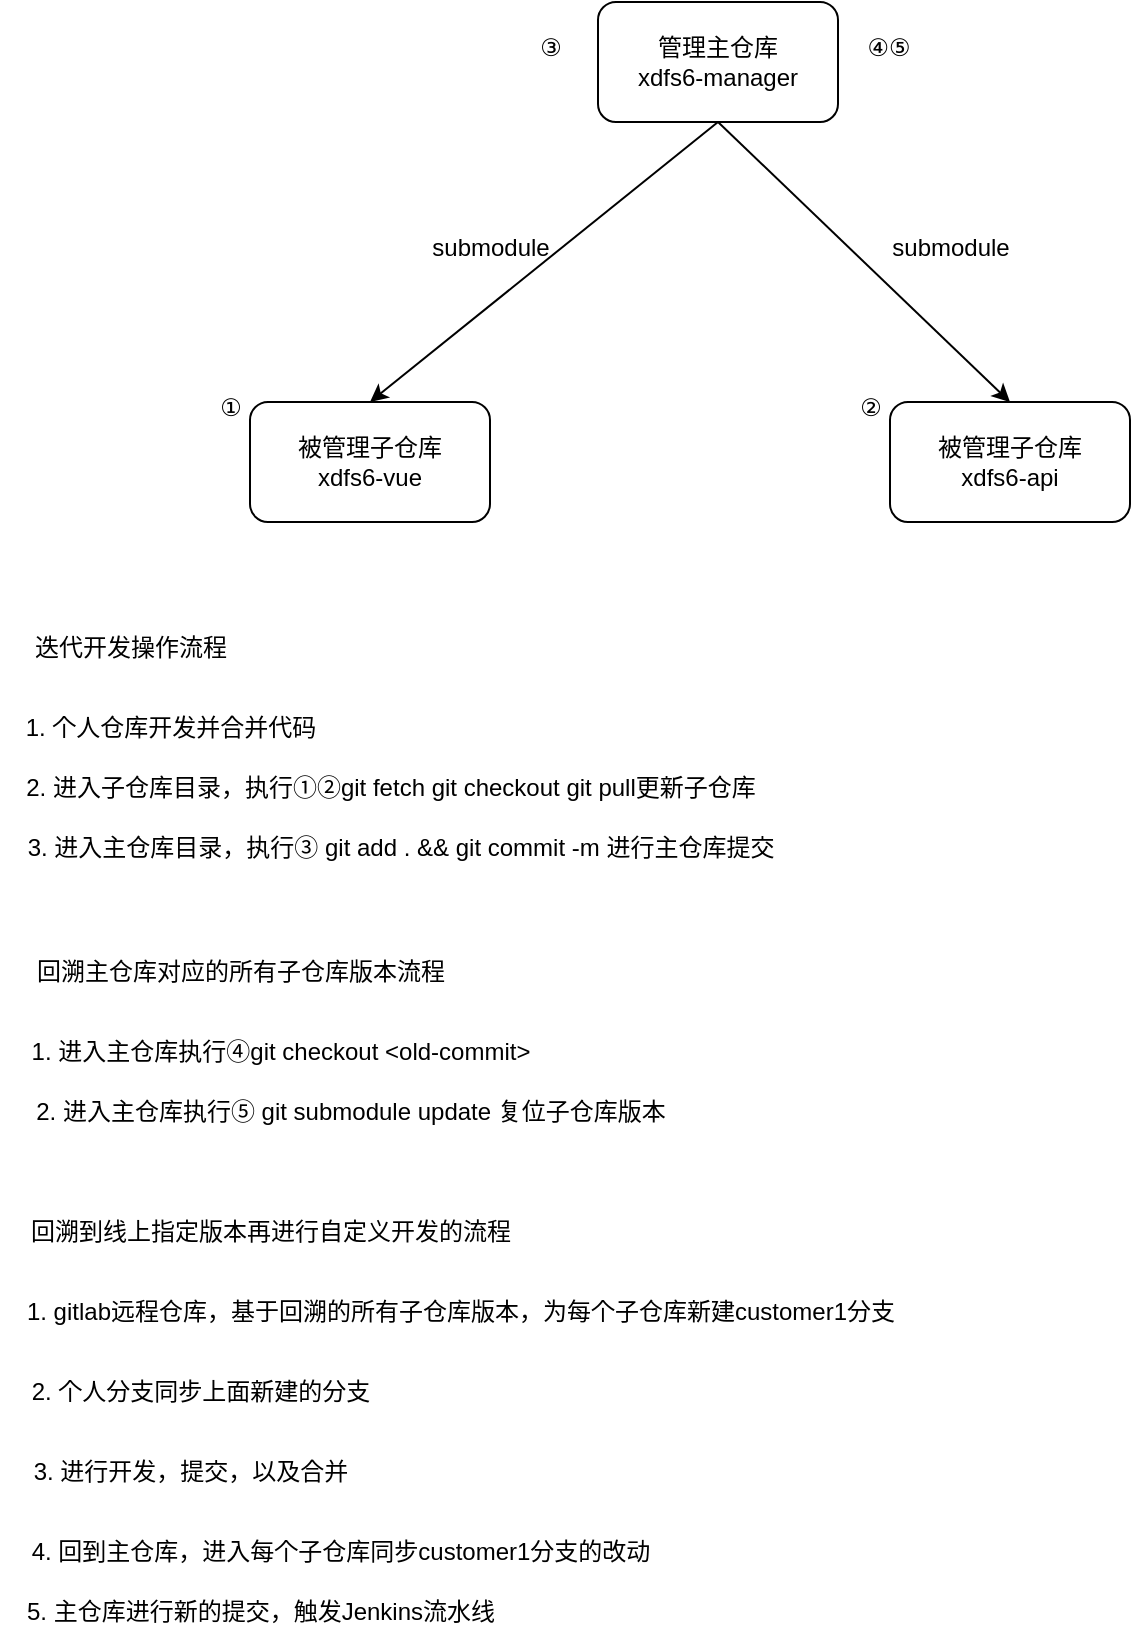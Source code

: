 <mxfile version="21.3.8" type="github">
  <diagram name="第 1 页" id="yf1SPjTQhvNKcc7fC7NG">
    <mxGraphModel dx="1942" dy="819" grid="1" gridSize="10" guides="1" tooltips="1" connect="1" arrows="1" fold="1" page="1" pageScale="1" pageWidth="827" pageHeight="1169" math="0" shadow="0">
      <root>
        <mxCell id="0" />
        <mxCell id="1" parent="0" />
        <mxCell id="3CjwRvomfNy1rH_0kNOI-1" value="管理主仓库&lt;br&gt;xdfs6-manager" style="rounded=1;whiteSpace=wrap;html=1;" vertex="1" parent="1">
          <mxGeometry x="294" y="180" width="120" height="60" as="geometry" />
        </mxCell>
        <mxCell id="3CjwRvomfNy1rH_0kNOI-2" value="被管理子仓库&lt;br&gt;xdfs6-vue" style="rounded=1;whiteSpace=wrap;html=1;" vertex="1" parent="1">
          <mxGeometry x="120" y="380" width="120" height="60" as="geometry" />
        </mxCell>
        <mxCell id="3CjwRvomfNy1rH_0kNOI-3" value="被管理子仓库&lt;br&gt;xdfs6-api" style="rounded=1;whiteSpace=wrap;html=1;" vertex="1" parent="1">
          <mxGeometry x="440" y="380" width="120" height="60" as="geometry" />
        </mxCell>
        <mxCell id="3CjwRvomfNy1rH_0kNOI-4" value="" style="endArrow=classic;html=1;rounded=0;exitX=0.5;exitY=1;exitDx=0;exitDy=0;entryX=0.5;entryY=0;entryDx=0;entryDy=0;" edge="1" parent="1" source="3CjwRvomfNy1rH_0kNOI-1" target="3CjwRvomfNy1rH_0kNOI-2">
          <mxGeometry width="50" height="50" relative="1" as="geometry">
            <mxPoint x="360" y="460" as="sourcePoint" />
            <mxPoint x="410" y="410" as="targetPoint" />
          </mxGeometry>
        </mxCell>
        <mxCell id="3CjwRvomfNy1rH_0kNOI-5" value="" style="endArrow=classic;html=1;rounded=0;exitX=0.5;exitY=1;exitDx=0;exitDy=0;entryX=0.5;entryY=0;entryDx=0;entryDy=0;" edge="1" parent="1" source="3CjwRvomfNy1rH_0kNOI-1" target="3CjwRvomfNy1rH_0kNOI-3">
          <mxGeometry width="50" height="50" relative="1" as="geometry">
            <mxPoint x="360" y="460" as="sourcePoint" />
            <mxPoint x="410" y="410" as="targetPoint" />
          </mxGeometry>
        </mxCell>
        <mxCell id="3CjwRvomfNy1rH_0kNOI-6" value="submodule" style="text;html=1;align=center;verticalAlign=middle;resizable=0;points=[];autosize=1;strokeColor=none;fillColor=none;" vertex="1" parent="1">
          <mxGeometry x="200" y="288" width="80" height="30" as="geometry" />
        </mxCell>
        <mxCell id="3CjwRvomfNy1rH_0kNOI-7" value="submodule" style="text;html=1;align=center;verticalAlign=middle;resizable=0;points=[];autosize=1;strokeColor=none;fillColor=none;" vertex="1" parent="1">
          <mxGeometry x="430" y="288" width="80" height="30" as="geometry" />
        </mxCell>
        <mxCell id="3CjwRvomfNy1rH_0kNOI-8" value="迭代开发操作流程" style="text;html=1;align=center;verticalAlign=middle;resizable=0;points=[];autosize=1;strokeColor=none;fillColor=none;" vertex="1" parent="1">
          <mxGeometry y="488" width="120" height="30" as="geometry" />
        </mxCell>
        <mxCell id="3CjwRvomfNy1rH_0kNOI-9" value="1. 个人仓库开发并合并代码" style="text;html=1;align=center;verticalAlign=middle;resizable=0;points=[];autosize=1;strokeColor=none;fillColor=none;" vertex="1" parent="1">
          <mxGeometry x="-5" y="528" width="170" height="30" as="geometry" />
        </mxCell>
        <mxCell id="3CjwRvomfNy1rH_0kNOI-10" value="2. 进入子仓库目录，执行①②git fetch git checkout git pull更新子仓库" style="text;html=1;align=center;verticalAlign=middle;resizable=0;points=[];autosize=1;strokeColor=none;fillColor=none;" vertex="1" parent="1">
          <mxGeometry x="-5" y="558" width="390" height="30" as="geometry" />
        </mxCell>
        <mxCell id="3CjwRvomfNy1rH_0kNOI-11" value="①" style="text;html=1;align=center;verticalAlign=middle;resizable=0;points=[];autosize=1;strokeColor=none;fillColor=none;" vertex="1" parent="1">
          <mxGeometry x="90" y="368" width="40" height="30" as="geometry" />
        </mxCell>
        <mxCell id="3CjwRvomfNy1rH_0kNOI-12" value="②" style="text;html=1;align=center;verticalAlign=middle;resizable=0;points=[];autosize=1;strokeColor=none;fillColor=none;" vertex="1" parent="1">
          <mxGeometry x="410" y="368" width="40" height="30" as="geometry" />
        </mxCell>
        <mxCell id="3CjwRvomfNy1rH_0kNOI-13" value="3. 进入主仓库目录，执行③ git add . &amp;amp;&amp;amp; git commit -m 进行主仓库提交" style="text;html=1;align=center;verticalAlign=middle;resizable=0;points=[];autosize=1;strokeColor=none;fillColor=none;" vertex="1" parent="1">
          <mxGeometry x="-5" y="588" width="400" height="30" as="geometry" />
        </mxCell>
        <mxCell id="3CjwRvomfNy1rH_0kNOI-14" value="③" style="text;html=1;align=center;verticalAlign=middle;resizable=0;points=[];autosize=1;strokeColor=none;fillColor=none;" vertex="1" parent="1">
          <mxGeometry x="250" y="188" width="40" height="30" as="geometry" />
        </mxCell>
        <mxCell id="3CjwRvomfNy1rH_0kNOI-15" value="回溯主仓库对应的所有子仓库版本流程" style="text;html=1;align=center;verticalAlign=middle;resizable=0;points=[];autosize=1;strokeColor=none;fillColor=none;" vertex="1" parent="1">
          <mxGeometry y="650" width="230" height="30" as="geometry" />
        </mxCell>
        <mxCell id="3CjwRvomfNy1rH_0kNOI-16" value="1. 进入主仓库执行④git checkout &amp;lt;old-commit&amp;gt;" style="text;html=1;align=center;verticalAlign=middle;resizable=0;points=[];autosize=1;strokeColor=none;fillColor=none;" vertex="1" parent="1">
          <mxGeometry y="690" width="270" height="30" as="geometry" />
        </mxCell>
        <mxCell id="3CjwRvomfNy1rH_0kNOI-17" value="2. 进入主仓库执行⑤ git submodule update 复位子仓库版本" style="text;html=1;align=center;verticalAlign=middle;resizable=0;points=[];autosize=1;strokeColor=none;fillColor=none;" vertex="1" parent="1">
          <mxGeometry y="720" width="340" height="30" as="geometry" />
        </mxCell>
        <mxCell id="3CjwRvomfNy1rH_0kNOI-18" value="④⑤" style="text;html=1;align=center;verticalAlign=middle;resizable=0;points=[];autosize=1;strokeColor=none;fillColor=none;" vertex="1" parent="1">
          <mxGeometry x="414" y="188" width="50" height="30" as="geometry" />
        </mxCell>
        <mxCell id="3CjwRvomfNy1rH_0kNOI-19" value="回溯到线上指定版本再进行自定义开发的流程" style="text;html=1;align=center;verticalAlign=middle;resizable=0;points=[];autosize=1;strokeColor=none;fillColor=none;" vertex="1" parent="1">
          <mxGeometry y="780" width="260" height="30" as="geometry" />
        </mxCell>
        <mxCell id="3CjwRvomfNy1rH_0kNOI-20" value="1. gitlab远程仓库，基于回溯的所有子仓库版本，为每个子仓库新建customer1分支" style="text;html=1;align=center;verticalAlign=middle;resizable=0;points=[];autosize=1;strokeColor=none;fillColor=none;" vertex="1" parent="1">
          <mxGeometry x="-5" y="820" width="460" height="30" as="geometry" />
        </mxCell>
        <mxCell id="3CjwRvomfNy1rH_0kNOI-21" value="2. 个人分支同步上面新建的分支" style="text;html=1;align=center;verticalAlign=middle;resizable=0;points=[];autosize=1;strokeColor=none;fillColor=none;" vertex="1" parent="1">
          <mxGeometry y="860" width="190" height="30" as="geometry" />
        </mxCell>
        <mxCell id="3CjwRvomfNy1rH_0kNOI-22" value="3. 进行开发，提交，以及合并" style="text;html=1;align=center;verticalAlign=middle;resizable=0;points=[];autosize=1;strokeColor=none;fillColor=none;" vertex="1" parent="1">
          <mxGeometry y="900" width="180" height="30" as="geometry" />
        </mxCell>
        <mxCell id="3CjwRvomfNy1rH_0kNOI-23" value="4. 回到主仓库，进入每个子仓库同步customer1分支的改动" style="text;html=1;align=center;verticalAlign=middle;resizable=0;points=[];autosize=1;strokeColor=none;fillColor=none;" vertex="1" parent="1">
          <mxGeometry y="940" width="330" height="30" as="geometry" />
        </mxCell>
        <mxCell id="3CjwRvomfNy1rH_0kNOI-24" value="5. 主仓库进行新的提交，触发Jenkins流水线" style="text;html=1;align=center;verticalAlign=middle;resizable=0;points=[];autosize=1;strokeColor=none;fillColor=none;" vertex="1" parent="1">
          <mxGeometry x="-5" y="970" width="260" height="30" as="geometry" />
        </mxCell>
      </root>
    </mxGraphModel>
  </diagram>
</mxfile>
